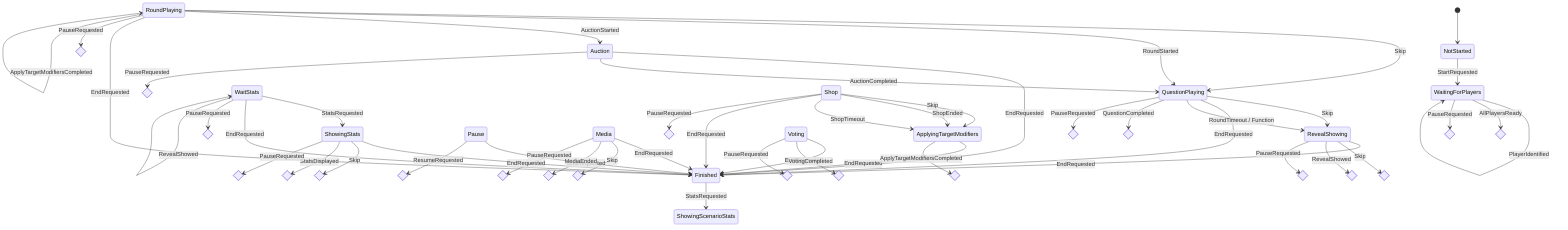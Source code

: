 stateDiagram-v2
	state Decision1 <<choice>>
	state Decision2 <<choice>>
	state Decision3 <<choice>>
	state Decision4 <<choice>>
	state Decision5 <<choice>>
	state Decision6 <<choice>>
	state Decision7 <<choice>>
	state Decision8 <<choice>>
	state Decision9 <<choice>>
	state Decision10 <<choice>>
	state Decision11 <<choice>>
	state Decision12 <<choice>>
	state Decision13 <<choice>>
	state Decision14 <<choice>>
	state Decision15 <<choice>>
	state Decision16 <<choice>>
	state Decision17 <<choice>>
	state Decision18 <<choice>>
	state Decision19 <<choice>>
	state Decision20 <<choice>>
	state Decision21 <<choice>>
	NotStarted --> WaitingForPlayers : StartRequested
	Pause --> Finished : EndRequested
	Pause --> Decision1 : ResumeRequested
	WaitingForPlayers --> WaitingForPlayers : PlayerIdentified
	WaitingForPlayers --> Decision2 : AllPlayersReady
	WaitingForPlayers --> Decision3 : PauseRequested
	Media --> Finished : EndRequested
	Media --> Decision4 : Skip
	Media --> Decision5 : MediaEnded
	Media --> Decision6 : PauseRequested
	RoundPlaying --> QuestionPlaying : Skip
	RoundPlaying --> QuestionPlaying : RoundStarted
	RoundPlaying --> Auction : AuctionStarted
	RoundPlaying --> Finished : EndRequested
	RoundPlaying --> Decision7 : PauseRequested
	RoundPlaying --> RoundPlaying : ApplyTargetModifiersCompleted
	QuestionPlaying --> RevealShowing : Skip
	QuestionPlaying --> Finished : EndRequested
	QuestionPlaying --> RevealShowing : RoundTimeout / Function
	QuestionPlaying --> Decision8 : QuestionCompleted
	QuestionPlaying --> Decision9 : PauseRequested
	RevealShowing --> Finished : EndRequested
	RevealShowing --> Decision10 : Skip
	RevealShowing --> Decision11 : RevealShowed
	RevealShowing --> Decision12 : PauseRequested
	Auction --> Finished : EndRequested
	Auction --> QuestionPlaying : AuctionCompleted
	Auction --> Decision13 : PauseRequested
	WaitStats --> ShowingStats : StatsRequested
	WaitStats --> Finished : EndRequested
	WaitStats --> Decision14 : PauseRequested
	WaitStats --> WaitStats : RevealShowed
	ShowingStats --> Finished : EndRequested
	ShowingStats --> Decision15 : Skip
	ShowingStats --> Decision16 : StatsDisplayed
	ShowingStats --> Decision17 : PauseRequested
	Voting --> Finished : EndRequested
	Voting --> Decision18 : VotingCompleted
	Voting --> Decision19 : PauseRequested
	Shop --> ApplyingTargetModifiers : Skip
	Shop --> ApplyingTargetModifiers : ShopEnded
	Shop --> ApplyingTargetModifiers : ShopTimeout
	Shop --> Finished : EndRequested
	Shop --> Decision20 : PauseRequested
	ApplyingTargetModifiers --> Finished : EndRequested
	ApplyingTargetModifiers --> Decision21 : ApplyTargetModifiersCompleted
	Finished --> ShowingScenarioStats : StatsRequested
[*] --> NotStarted